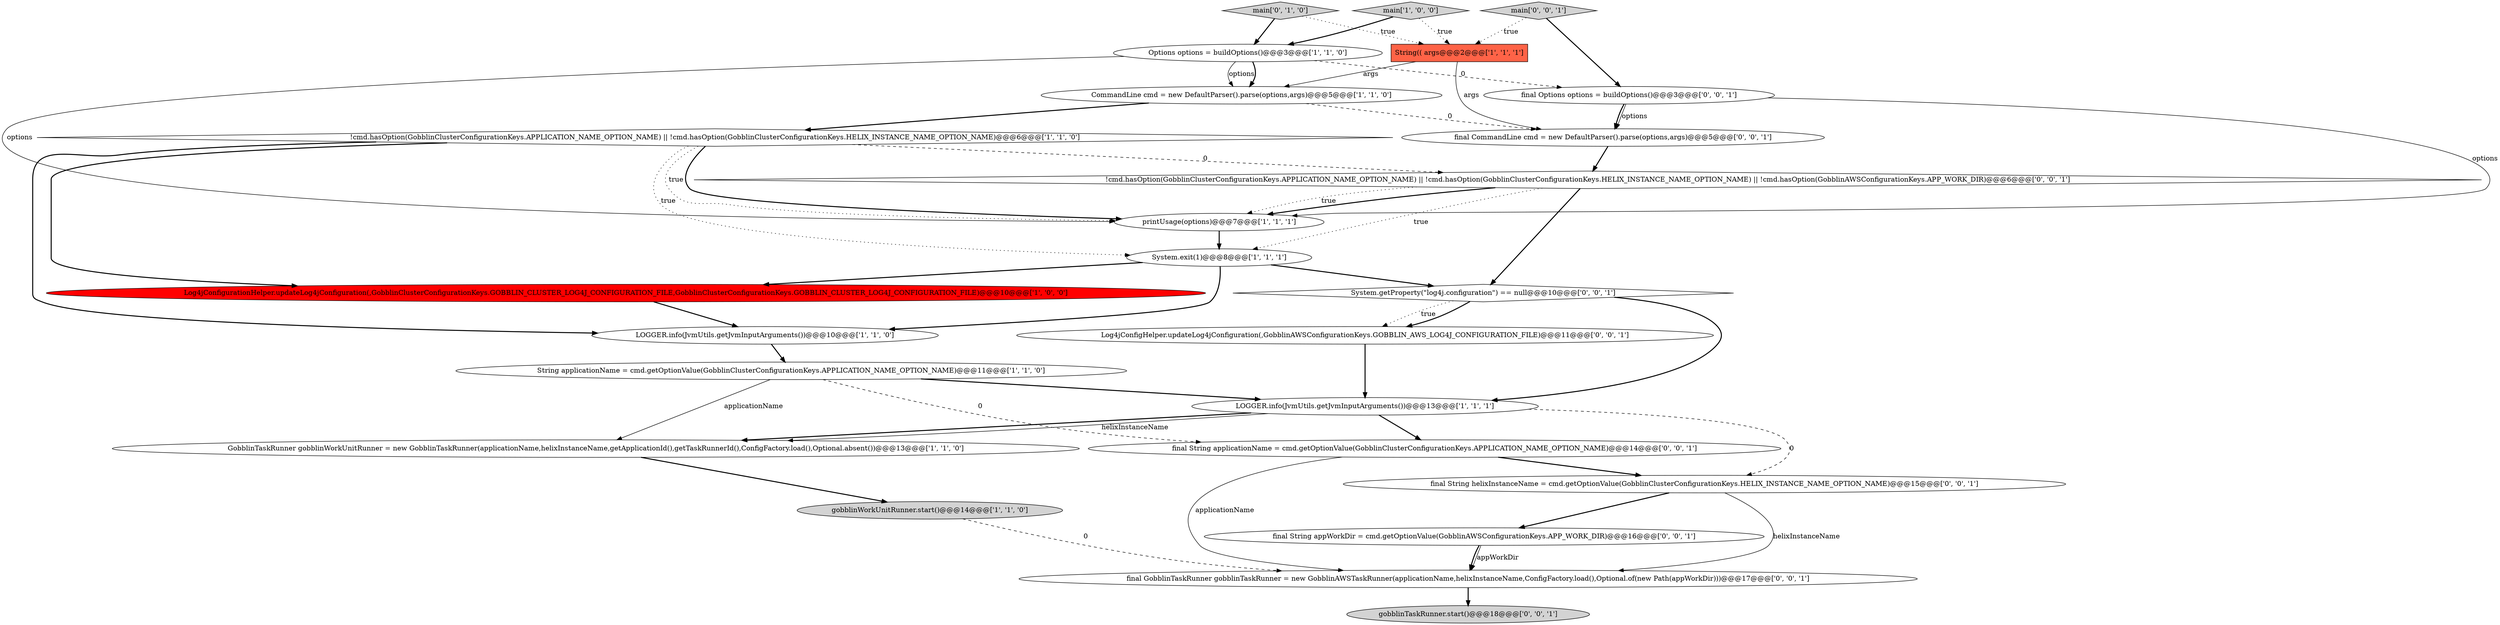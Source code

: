 digraph {
2 [style = filled, label = "LOGGER.info(JvmUtils.getJvmInputArguments())@@@10@@@['1', '1', '0']", fillcolor = white, shape = ellipse image = "AAA0AAABBB1BBB"];
10 [style = filled, label = "CommandLine cmd = new DefaultParser().parse(options,args)@@@5@@@['1', '1', '0']", fillcolor = white, shape = ellipse image = "AAA0AAABBB1BBB"];
11 [style = filled, label = "Options options = buildOptions()@@@3@@@['1', '1', '0']", fillcolor = white, shape = ellipse image = "AAA0AAABBB1BBB"];
20 [style = filled, label = "gobblinTaskRunner.start()@@@18@@@['0', '0', '1']", fillcolor = lightgray, shape = ellipse image = "AAA0AAABBB3BBB"];
21 [style = filled, label = "final GobblinTaskRunner gobblinTaskRunner = new GobblinAWSTaskRunner(applicationName,helixInstanceName,ConfigFactory.load(),Optional.of(new Path(appWorkDir)))@@@17@@@['0', '0', '1']", fillcolor = white, shape = ellipse image = "AAA0AAABBB3BBB"];
8 [style = filled, label = "main['1', '0', '0']", fillcolor = lightgray, shape = diamond image = "AAA0AAABBB1BBB"];
24 [style = filled, label = "final String appWorkDir = cmd.getOptionValue(GobblinAWSConfigurationKeys.APP_WORK_DIR)@@@16@@@['0', '0', '1']", fillcolor = white, shape = ellipse image = "AAA0AAABBB3BBB"];
3 [style = filled, label = "printUsage(options)@@@7@@@['1', '1', '1']", fillcolor = white, shape = ellipse image = "AAA0AAABBB1BBB"];
16 [style = filled, label = "final String helixInstanceName = cmd.getOptionValue(GobblinClusterConfigurationKeys.HELIX_INSTANCE_NAME_OPTION_NAME)@@@15@@@['0', '0', '1']", fillcolor = white, shape = ellipse image = "AAA0AAABBB3BBB"];
17 [style = filled, label = "final Options options = buildOptions()@@@3@@@['0', '0', '1']", fillcolor = white, shape = ellipse image = "AAA0AAABBB3BBB"];
0 [style = filled, label = "String(( args@@@2@@@['1', '1', '1']", fillcolor = tomato, shape = box image = "AAA0AAABBB1BBB"];
19 [style = filled, label = "System.getProperty(\"log4j.configuration\") == null@@@10@@@['0', '0', '1']", fillcolor = white, shape = diamond image = "AAA0AAABBB3BBB"];
13 [style = filled, label = "main['0', '1', '0']", fillcolor = lightgray, shape = diamond image = "AAA0AAABBB2BBB"];
6 [style = filled, label = "GobblinTaskRunner gobblinWorkUnitRunner = new GobblinTaskRunner(applicationName,helixInstanceName,getApplicationId(),getTaskRunnerId(),ConfigFactory.load(),Optional.absent())@@@13@@@['1', '1', '0']", fillcolor = white, shape = ellipse image = "AAA0AAABBB1BBB"];
22 [style = filled, label = "final CommandLine cmd = new DefaultParser().parse(options,args)@@@5@@@['0', '0', '1']", fillcolor = white, shape = ellipse image = "AAA0AAABBB3BBB"];
15 [style = filled, label = "final String applicationName = cmd.getOptionValue(GobblinClusterConfigurationKeys.APPLICATION_NAME_OPTION_NAME)@@@14@@@['0', '0', '1']", fillcolor = white, shape = ellipse image = "AAA0AAABBB3BBB"];
14 [style = filled, label = "main['0', '0', '1']", fillcolor = lightgray, shape = diamond image = "AAA0AAABBB3BBB"];
18 [style = filled, label = "!cmd.hasOption(GobblinClusterConfigurationKeys.APPLICATION_NAME_OPTION_NAME) || !cmd.hasOption(GobblinClusterConfigurationKeys.HELIX_INSTANCE_NAME_OPTION_NAME) || !cmd.hasOption(GobblinAWSConfigurationKeys.APP_WORK_DIR)@@@6@@@['0', '0', '1']", fillcolor = white, shape = diamond image = "AAA0AAABBB3BBB"];
7 [style = filled, label = "gobblinWorkUnitRunner.start()@@@14@@@['1', '1', '0']", fillcolor = lightgray, shape = ellipse image = "AAA0AAABBB1BBB"];
4 [style = filled, label = "LOGGER.info(JvmUtils.getJvmInputArguments())@@@13@@@['1', '1', '1']", fillcolor = white, shape = ellipse image = "AAA0AAABBB1BBB"];
23 [style = filled, label = "Log4jConfigHelper.updateLog4jConfiguration(,GobblinAWSConfigurationKeys.GOBBLIN_AWS_LOG4J_CONFIGURATION_FILE)@@@11@@@['0', '0', '1']", fillcolor = white, shape = ellipse image = "AAA0AAABBB3BBB"];
12 [style = filled, label = "System.exit(1)@@@8@@@['1', '1', '1']", fillcolor = white, shape = ellipse image = "AAA0AAABBB1BBB"];
9 [style = filled, label = "String applicationName = cmd.getOptionValue(GobblinClusterConfigurationKeys.APPLICATION_NAME_OPTION_NAME)@@@11@@@['1', '1', '0']", fillcolor = white, shape = ellipse image = "AAA0AAABBB1BBB"];
5 [style = filled, label = "!cmd.hasOption(GobblinClusterConfigurationKeys.APPLICATION_NAME_OPTION_NAME) || !cmd.hasOption(GobblinClusterConfigurationKeys.HELIX_INSTANCE_NAME_OPTION_NAME)@@@6@@@['1', '1', '0']", fillcolor = white, shape = diamond image = "AAA0AAABBB1BBB"];
1 [style = filled, label = "Log4jConfigurationHelper.updateLog4jConfiguration(,GobblinClusterConfigurationKeys.GOBBLIN_CLUSTER_LOG4J_CONFIGURATION_FILE,GobblinClusterConfigurationKeys.GOBBLIN_CLUSTER_LOG4J_CONFIGURATION_FILE)@@@10@@@['1', '0', '0']", fillcolor = red, shape = ellipse image = "AAA1AAABBB1BBB"];
11->3 [style = solid, label="options"];
5->3 [style = bold, label=""];
18->3 [style = bold, label=""];
7->21 [style = dashed, label="0"];
4->16 [style = dashed, label="0"];
11->10 [style = solid, label="options"];
14->0 [style = dotted, label="true"];
4->6 [style = bold, label=""];
16->24 [style = bold, label=""];
9->4 [style = bold, label=""];
4->15 [style = bold, label=""];
15->21 [style = solid, label="applicationName"];
18->19 [style = bold, label=""];
23->4 [style = bold, label=""];
19->23 [style = dotted, label="true"];
14->17 [style = bold, label=""];
11->17 [style = dashed, label="0"];
2->9 [style = bold, label=""];
3->12 [style = bold, label=""];
5->3 [style = dotted, label="true"];
5->12 [style = dotted, label="true"];
17->22 [style = bold, label=""];
15->16 [style = bold, label=""];
12->1 [style = bold, label=""];
10->22 [style = dashed, label="0"];
13->11 [style = bold, label=""];
5->18 [style = dashed, label="0"];
16->21 [style = solid, label="helixInstanceName"];
24->21 [style = solid, label="appWorkDir"];
9->6 [style = solid, label="applicationName"];
5->1 [style = bold, label=""];
5->2 [style = bold, label=""];
12->2 [style = bold, label=""];
22->18 [style = bold, label=""];
18->12 [style = dotted, label="true"];
21->20 [style = bold, label=""];
10->5 [style = bold, label=""];
24->21 [style = bold, label=""];
13->0 [style = dotted, label="true"];
11->10 [style = bold, label=""];
17->3 [style = solid, label="options"];
19->23 [style = bold, label=""];
18->3 [style = dotted, label="true"];
17->22 [style = solid, label="options"];
4->6 [style = solid, label="helixInstanceName"];
8->0 [style = dotted, label="true"];
1->2 [style = bold, label=""];
19->4 [style = bold, label=""];
6->7 [style = bold, label=""];
12->19 [style = bold, label=""];
0->10 [style = solid, label="args"];
8->11 [style = bold, label=""];
0->22 [style = solid, label="args"];
9->15 [style = dashed, label="0"];
}

